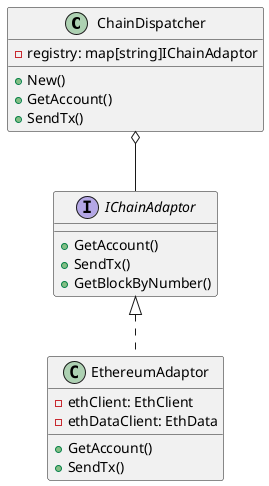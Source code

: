 @startuml
class ChainDispatcher {
  - registry: map[string]IChainAdaptor
  + New()
  + GetAccount()
  + SendTx()
}

interface IChainAdaptor {
  + GetAccount()
  + SendTx()
  + GetBlockByNumber()
}

class EthereumAdaptor {
  - ethClient: EthClient
  - ethDataClient: EthData
  + GetAccount()
  + SendTx()
}

ChainDispatcher o-- IChainAdaptor
IChainAdaptor <|.. EthereumAdaptor
@enduml
